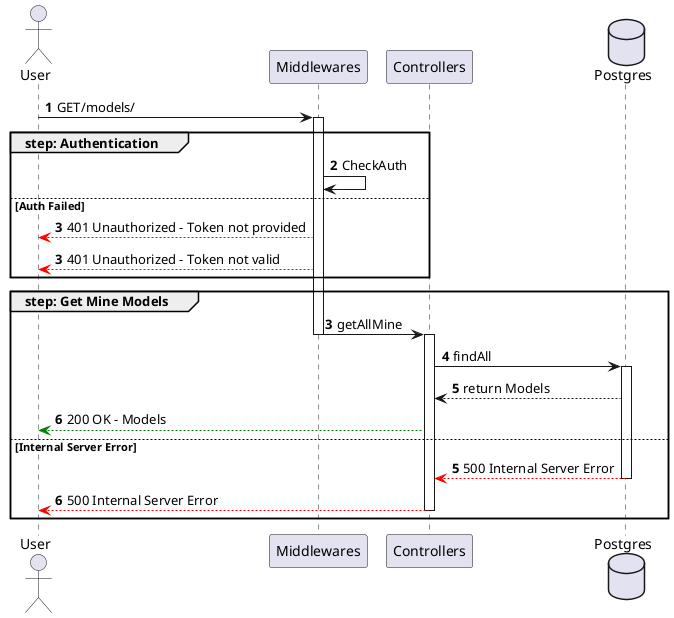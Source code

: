 @startuml GetMineModels

actor User

participant Middlewares
participant Controllers
database Postgres

autonumber 
User -> Middlewares ++: GET/models/
group step: Authentication
    Middlewares -> Middlewares : CheckAuth
else Auth Failed
    autonumber 3
    Middlewares --[#red]> User : 401 Unauthorized - Token not provided
    autonumber 3
    Middlewares --[#red]> User : 401 Unauthorized - Token not valid
end

group step: Get Mine Models   
    autonumber 3
    Middlewares -> Controllers --++: getAllMine
    Controllers -> Postgres ++: findAll
    Postgres --> Controllers : return Models
    Controllers --[#green]> User : 200 OK - Models
else Internal Server Error
    autonumber 5
    Postgres --[#red]> Controllers --: 500 Internal Server Error
    Controllers --[#red]> User --: 500 Internal Server Error
end

@enduml
